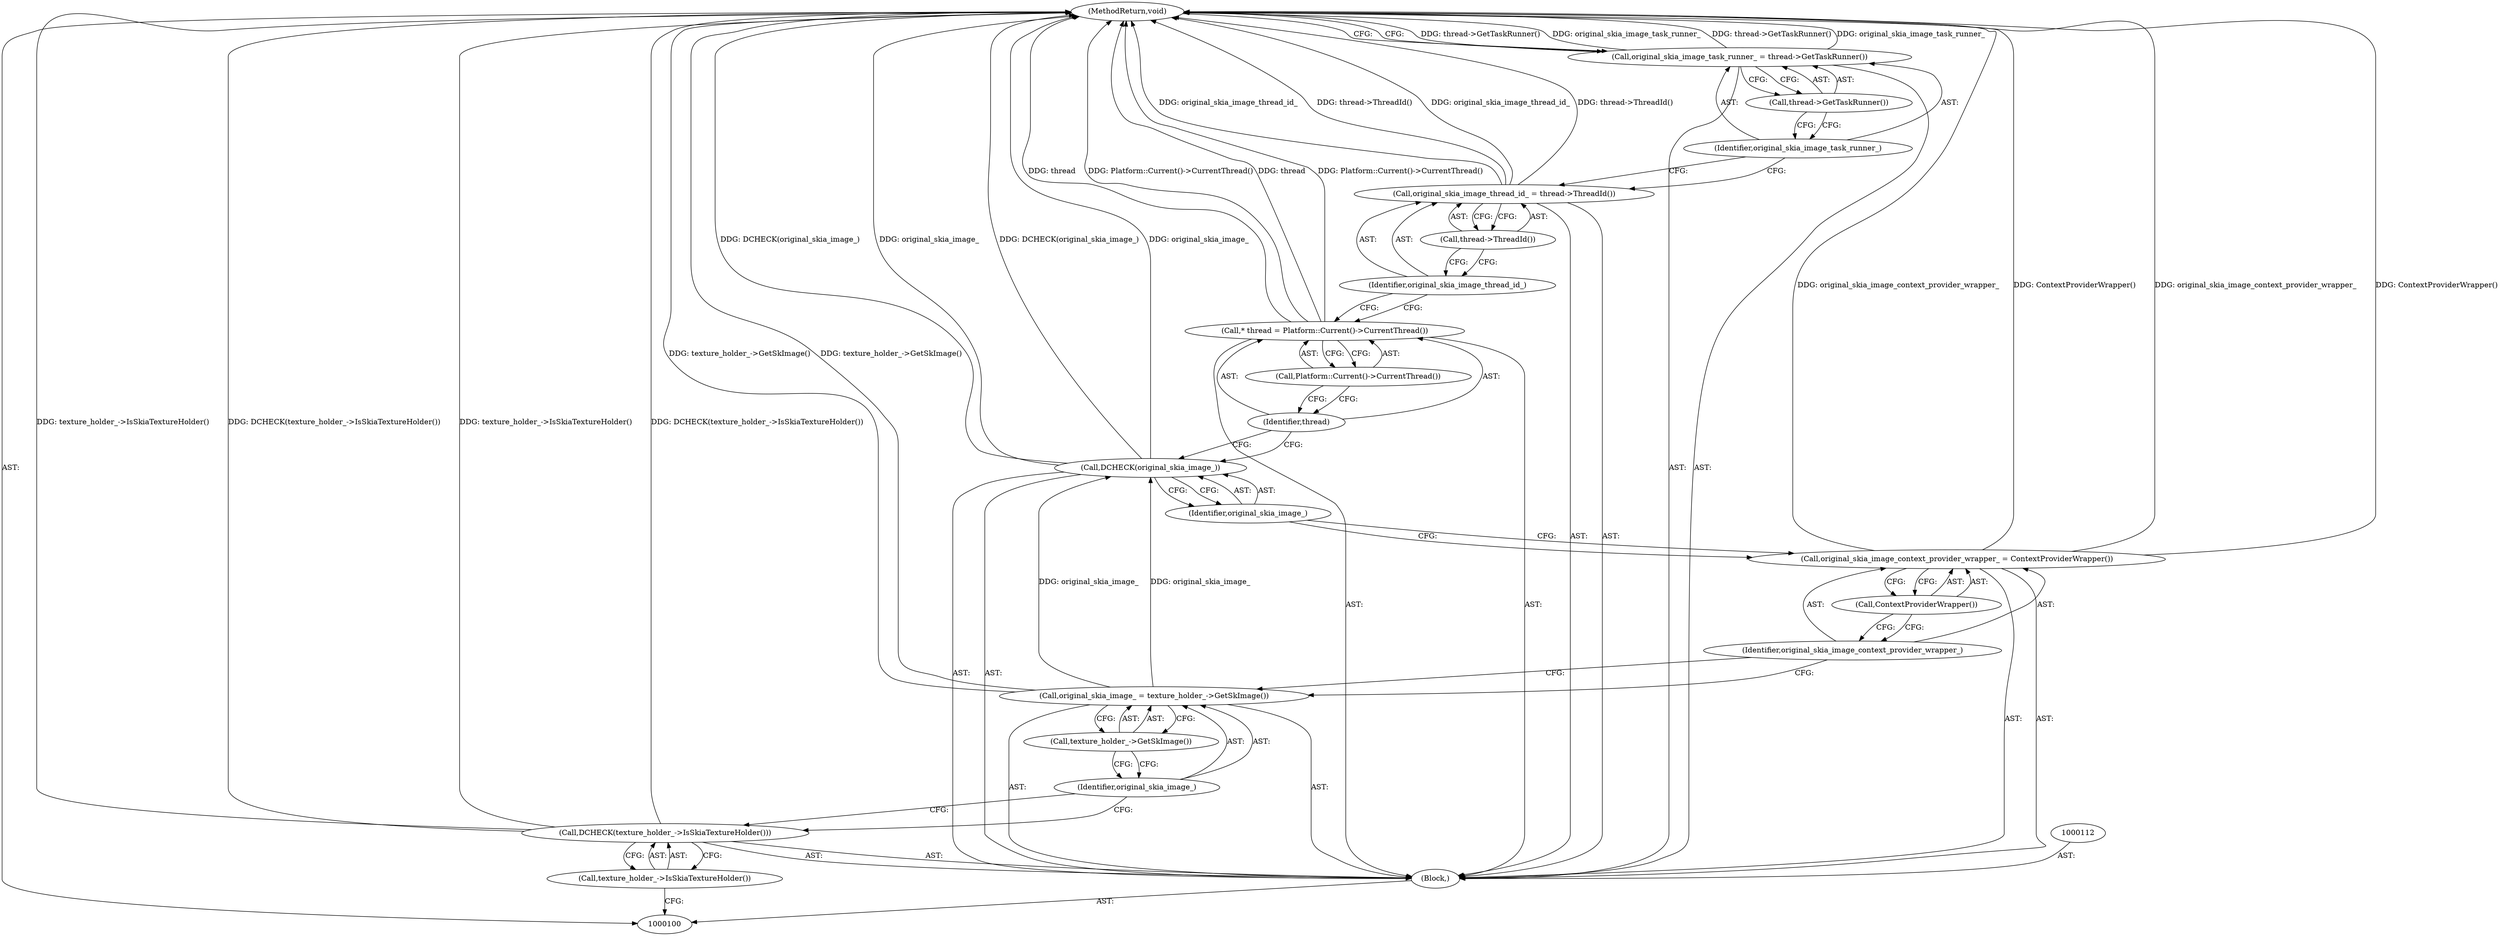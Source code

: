 digraph "1_Chrome_78d89fe556cb5dabbc47b4967cdf55e607e29580_9" {
"1000122" [label="(MethodReturn,void)"];
"1000101" [label="(Block,)"];
"1000103" [label="(Call,texture_holder_->IsSkiaTextureHolder())"];
"1000102" [label="(Call,DCHECK(texture_holder_->IsSkiaTextureHolder()))"];
"1000106" [label="(Call,texture_holder_->GetSkImage())"];
"1000104" [label="(Call,original_skia_image_ = texture_holder_->GetSkImage())"];
"1000105" [label="(Identifier,original_skia_image_)"];
"1000107" [label="(Call,original_skia_image_context_provider_wrapper_ = ContextProviderWrapper())"];
"1000108" [label="(Identifier,original_skia_image_context_provider_wrapper_)"];
"1000109" [label="(Call,ContextProviderWrapper())"];
"1000111" [label="(Identifier,original_skia_image_)"];
"1000110" [label="(Call,DCHECK(original_skia_image_))"];
"1000114" [label="(Identifier,thread)"];
"1000115" [label="(Call,Platform::Current()->CurrentThread())"];
"1000113" [label="(Call,* thread = Platform::Current()->CurrentThread())"];
"1000116" [label="(Call,original_skia_image_thread_id_ = thread->ThreadId())"];
"1000117" [label="(Identifier,original_skia_image_thread_id_)"];
"1000118" [label="(Call,thread->ThreadId())"];
"1000119" [label="(Call,original_skia_image_task_runner_ = thread->GetTaskRunner())"];
"1000120" [label="(Identifier,original_skia_image_task_runner_)"];
"1000121" [label="(Call,thread->GetTaskRunner())"];
"1000122" -> "1000100"  [label="AST: "];
"1000122" -> "1000119"  [label="CFG: "];
"1000116" -> "1000122"  [label="DDG: original_skia_image_thread_id_"];
"1000116" -> "1000122"  [label="DDG: thread->ThreadId()"];
"1000107" -> "1000122"  [label="DDG: original_skia_image_context_provider_wrapper_"];
"1000107" -> "1000122"  [label="DDG: ContextProviderWrapper()"];
"1000113" -> "1000122"  [label="DDG: thread"];
"1000113" -> "1000122"  [label="DDG: Platform::Current()->CurrentThread()"];
"1000102" -> "1000122"  [label="DDG: texture_holder_->IsSkiaTextureHolder()"];
"1000102" -> "1000122"  [label="DDG: DCHECK(texture_holder_->IsSkiaTextureHolder())"];
"1000119" -> "1000122"  [label="DDG: thread->GetTaskRunner()"];
"1000119" -> "1000122"  [label="DDG: original_skia_image_task_runner_"];
"1000110" -> "1000122"  [label="DDG: DCHECK(original_skia_image_)"];
"1000110" -> "1000122"  [label="DDG: original_skia_image_"];
"1000104" -> "1000122"  [label="DDG: texture_holder_->GetSkImage()"];
"1000101" -> "1000100"  [label="AST: "];
"1000102" -> "1000101"  [label="AST: "];
"1000104" -> "1000101"  [label="AST: "];
"1000107" -> "1000101"  [label="AST: "];
"1000110" -> "1000101"  [label="AST: "];
"1000112" -> "1000101"  [label="AST: "];
"1000113" -> "1000101"  [label="AST: "];
"1000116" -> "1000101"  [label="AST: "];
"1000119" -> "1000101"  [label="AST: "];
"1000103" -> "1000102"  [label="AST: "];
"1000103" -> "1000100"  [label="CFG: "];
"1000102" -> "1000103"  [label="CFG: "];
"1000102" -> "1000101"  [label="AST: "];
"1000102" -> "1000103"  [label="CFG: "];
"1000103" -> "1000102"  [label="AST: "];
"1000105" -> "1000102"  [label="CFG: "];
"1000102" -> "1000122"  [label="DDG: texture_holder_->IsSkiaTextureHolder()"];
"1000102" -> "1000122"  [label="DDG: DCHECK(texture_holder_->IsSkiaTextureHolder())"];
"1000106" -> "1000104"  [label="AST: "];
"1000106" -> "1000105"  [label="CFG: "];
"1000104" -> "1000106"  [label="CFG: "];
"1000104" -> "1000101"  [label="AST: "];
"1000104" -> "1000106"  [label="CFG: "];
"1000105" -> "1000104"  [label="AST: "];
"1000106" -> "1000104"  [label="AST: "];
"1000108" -> "1000104"  [label="CFG: "];
"1000104" -> "1000122"  [label="DDG: texture_holder_->GetSkImage()"];
"1000104" -> "1000110"  [label="DDG: original_skia_image_"];
"1000105" -> "1000104"  [label="AST: "];
"1000105" -> "1000102"  [label="CFG: "];
"1000106" -> "1000105"  [label="CFG: "];
"1000107" -> "1000101"  [label="AST: "];
"1000107" -> "1000109"  [label="CFG: "];
"1000108" -> "1000107"  [label="AST: "];
"1000109" -> "1000107"  [label="AST: "];
"1000111" -> "1000107"  [label="CFG: "];
"1000107" -> "1000122"  [label="DDG: original_skia_image_context_provider_wrapper_"];
"1000107" -> "1000122"  [label="DDG: ContextProviderWrapper()"];
"1000108" -> "1000107"  [label="AST: "];
"1000108" -> "1000104"  [label="CFG: "];
"1000109" -> "1000108"  [label="CFG: "];
"1000109" -> "1000107"  [label="AST: "];
"1000109" -> "1000108"  [label="CFG: "];
"1000107" -> "1000109"  [label="CFG: "];
"1000111" -> "1000110"  [label="AST: "];
"1000111" -> "1000107"  [label="CFG: "];
"1000110" -> "1000111"  [label="CFG: "];
"1000110" -> "1000101"  [label="AST: "];
"1000110" -> "1000111"  [label="CFG: "];
"1000111" -> "1000110"  [label="AST: "];
"1000114" -> "1000110"  [label="CFG: "];
"1000110" -> "1000122"  [label="DDG: DCHECK(original_skia_image_)"];
"1000110" -> "1000122"  [label="DDG: original_skia_image_"];
"1000104" -> "1000110"  [label="DDG: original_skia_image_"];
"1000114" -> "1000113"  [label="AST: "];
"1000114" -> "1000110"  [label="CFG: "];
"1000115" -> "1000114"  [label="CFG: "];
"1000115" -> "1000113"  [label="AST: "];
"1000115" -> "1000114"  [label="CFG: "];
"1000113" -> "1000115"  [label="CFG: "];
"1000113" -> "1000101"  [label="AST: "];
"1000113" -> "1000115"  [label="CFG: "];
"1000114" -> "1000113"  [label="AST: "];
"1000115" -> "1000113"  [label="AST: "];
"1000117" -> "1000113"  [label="CFG: "];
"1000113" -> "1000122"  [label="DDG: thread"];
"1000113" -> "1000122"  [label="DDG: Platform::Current()->CurrentThread()"];
"1000116" -> "1000101"  [label="AST: "];
"1000116" -> "1000118"  [label="CFG: "];
"1000117" -> "1000116"  [label="AST: "];
"1000118" -> "1000116"  [label="AST: "];
"1000120" -> "1000116"  [label="CFG: "];
"1000116" -> "1000122"  [label="DDG: original_skia_image_thread_id_"];
"1000116" -> "1000122"  [label="DDG: thread->ThreadId()"];
"1000117" -> "1000116"  [label="AST: "];
"1000117" -> "1000113"  [label="CFG: "];
"1000118" -> "1000117"  [label="CFG: "];
"1000118" -> "1000116"  [label="AST: "];
"1000118" -> "1000117"  [label="CFG: "];
"1000116" -> "1000118"  [label="CFG: "];
"1000119" -> "1000101"  [label="AST: "];
"1000119" -> "1000121"  [label="CFG: "];
"1000120" -> "1000119"  [label="AST: "];
"1000121" -> "1000119"  [label="AST: "];
"1000122" -> "1000119"  [label="CFG: "];
"1000119" -> "1000122"  [label="DDG: thread->GetTaskRunner()"];
"1000119" -> "1000122"  [label="DDG: original_skia_image_task_runner_"];
"1000120" -> "1000119"  [label="AST: "];
"1000120" -> "1000116"  [label="CFG: "];
"1000121" -> "1000120"  [label="CFG: "];
"1000121" -> "1000119"  [label="AST: "];
"1000121" -> "1000120"  [label="CFG: "];
"1000119" -> "1000121"  [label="CFG: "];
}
